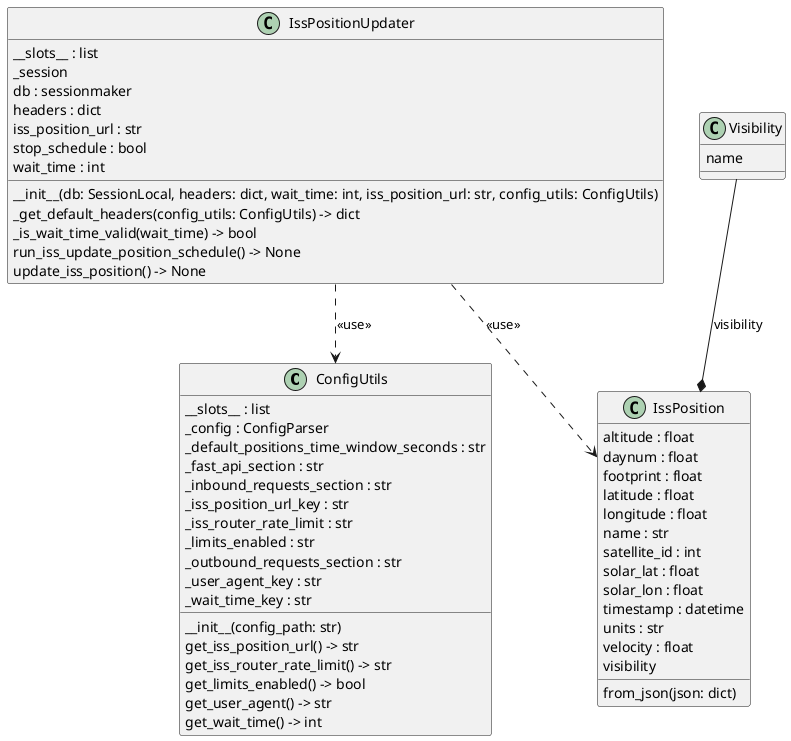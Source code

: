 @startuml classes
set namespaceSeparator none
class "ConfigUtils" as challenge.utils.config.config_utils.ConfigUtils {
  __slots__ : list
  _config : ConfigParser
  _default_positions_time_window_seconds : str
  _fast_api_section : str
  _inbound_requests_section : str
  _iss_position_url_key : str
  _iss_router_rate_limit : str
  _limits_enabled : str
  _outbound_requests_section : str
  _user_agent_key : str
  _wait_time_key : str
  __init__(config_path: str)
  get_iss_position_url() -> str
  get_iss_router_rate_limit() -> str
  get_limits_enabled() -> bool
  get_user_agent() -> str
  get_wait_time() -> int
}
class "IssPosition" as challenge.database.schemas.IssPosition {
  altitude : float
  daynum : float
  footprint : float
  latitude : float
  longitude : float
  name : str
  satellite_id : int
  solar_lat : float
  solar_lon : float
  timestamp : datetime
  units : str
  velocity : float
  visibility
  from_json(json: dict)
}
class "IssPositionUpdater" as challenge.background_tasks.iss_position_updater.IssPositionUpdater {
  __slots__ : list
  _session
  db : sessionmaker
  headers : dict
  iss_position_url : str
  stop_schedule : bool
  wait_time : int
  __init__(db: SessionLocal, headers: dict, wait_time: int, iss_position_url: str, config_utils: ConfigUtils)
  _get_default_headers(config_utils: ConfigUtils) -> dict
  _is_wait_time_valid(wait_time) -> bool
  run_iss_update_position_schedule() -> None
  update_iss_position() -> None
}
class "Visibility" as challenge.database.models.visibility.Visibility {
  name
}
challenge.database.models.visibility.Visibility --* challenge.database.schemas.IssPosition : visibility
challenge.background_tasks.iss_position_updater.IssPositionUpdater ..> challenge.database.schemas.IssPosition: <<use>>
challenge.background_tasks.iss_position_updater.IssPositionUpdater ..> challenge.utils.config.config_utils.ConfigUtils: <<use>>
@enduml
